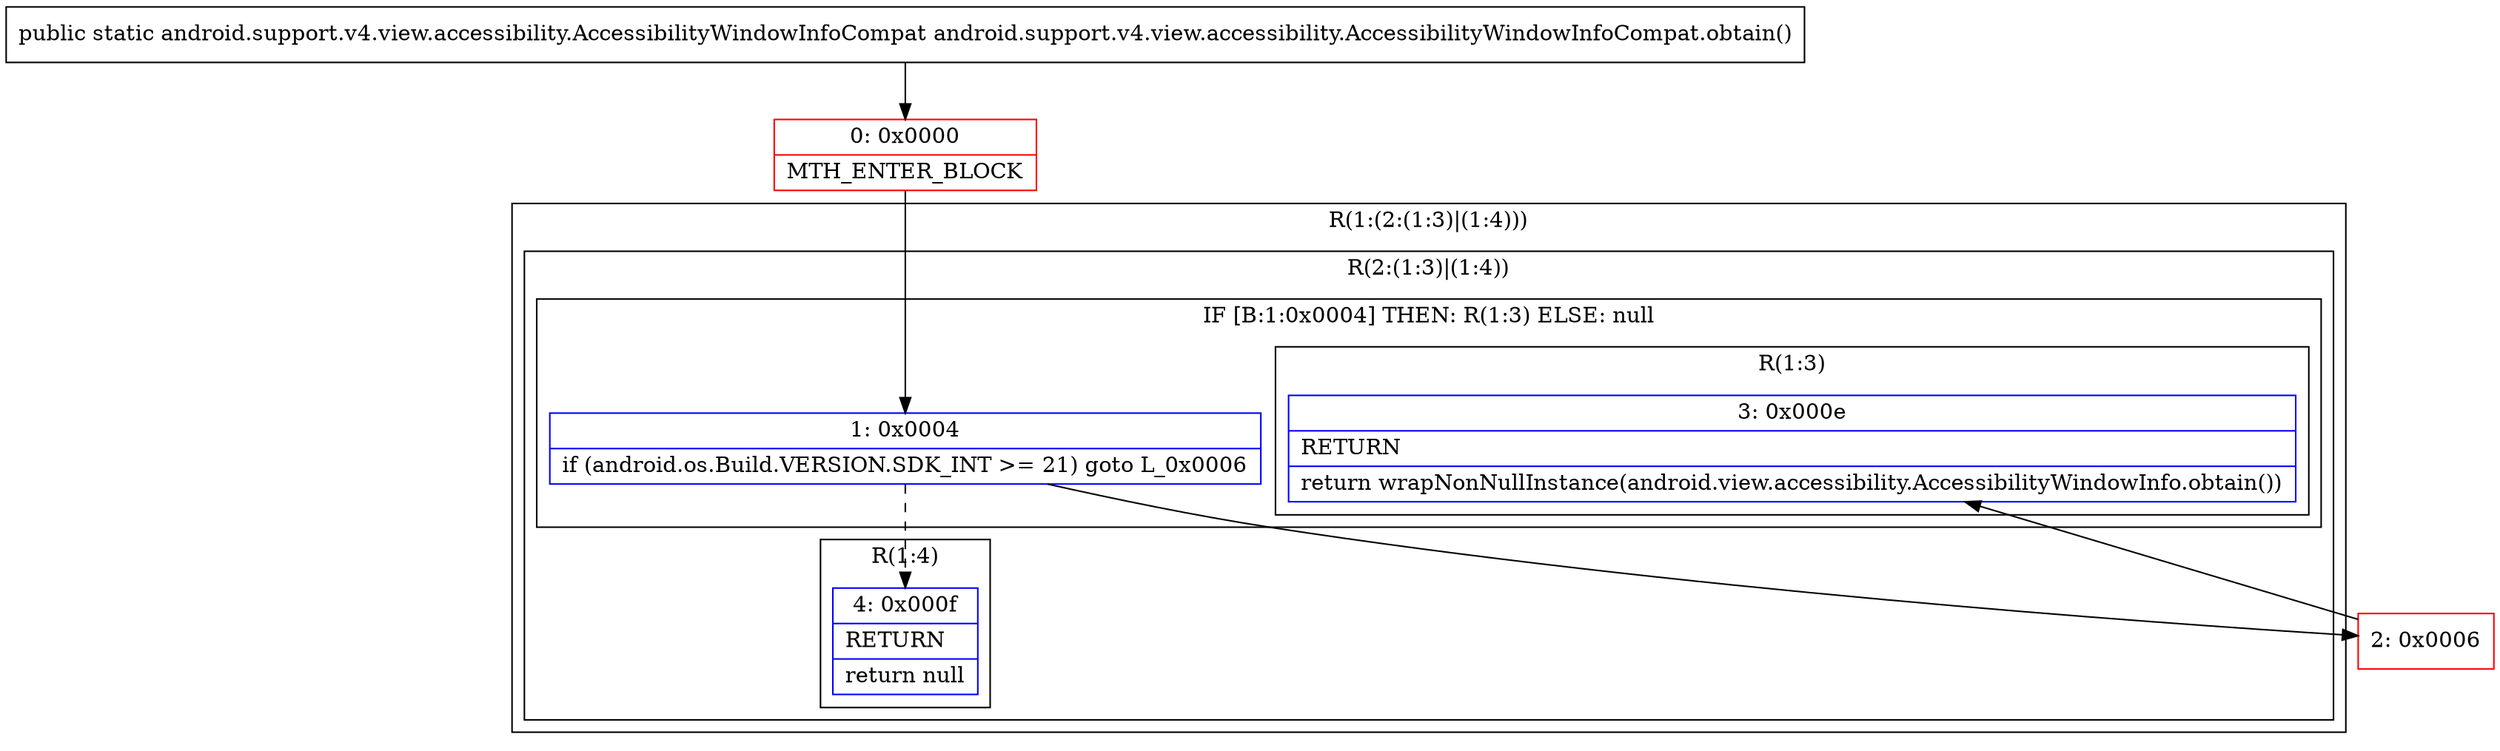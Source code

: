 digraph "CFG forandroid.support.v4.view.accessibility.AccessibilityWindowInfoCompat.obtain()Landroid\/support\/v4\/view\/accessibility\/AccessibilityWindowInfoCompat;" {
subgraph cluster_Region_469290321 {
label = "R(1:(2:(1:3)|(1:4)))";
node [shape=record,color=blue];
subgraph cluster_Region_100010865 {
label = "R(2:(1:3)|(1:4))";
node [shape=record,color=blue];
subgraph cluster_IfRegion_768806510 {
label = "IF [B:1:0x0004] THEN: R(1:3) ELSE: null";
node [shape=record,color=blue];
Node_1 [shape=record,label="{1\:\ 0x0004|if (android.os.Build.VERSION.SDK_INT \>= 21) goto L_0x0006\l}"];
subgraph cluster_Region_1105455787 {
label = "R(1:3)";
node [shape=record,color=blue];
Node_3 [shape=record,label="{3\:\ 0x000e|RETURN\l|return wrapNonNullInstance(android.view.accessibility.AccessibilityWindowInfo.obtain())\l}"];
}
}
subgraph cluster_Region_472659331 {
label = "R(1:4)";
node [shape=record,color=blue];
Node_4 [shape=record,label="{4\:\ 0x000f|RETURN\l|return null\l}"];
}
}
}
Node_0 [shape=record,color=red,label="{0\:\ 0x0000|MTH_ENTER_BLOCK\l}"];
Node_2 [shape=record,color=red,label="{2\:\ 0x0006}"];
MethodNode[shape=record,label="{public static android.support.v4.view.accessibility.AccessibilityWindowInfoCompat android.support.v4.view.accessibility.AccessibilityWindowInfoCompat.obtain() }"];
MethodNode -> Node_0;
Node_1 -> Node_2;
Node_1 -> Node_4[style=dashed];
Node_0 -> Node_1;
Node_2 -> Node_3;
}


